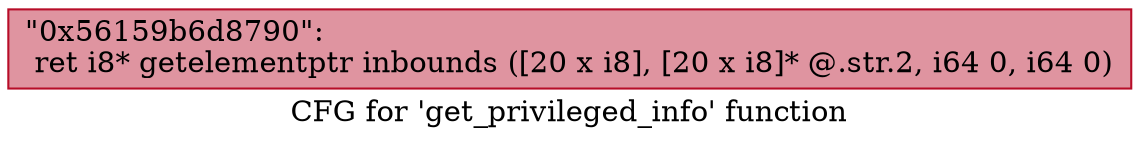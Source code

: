 digraph "CFG for 'get_privileged_info' function" {
	label="CFG for 'get_privileged_info' function";

	Node0x56159b6d8790 [shape=record,color="#b70d28ff", style=filled, fillcolor="#b70d2870",label="{\"0x56159b6d8790\":\l  ret i8* getelementptr inbounds ([20 x i8], [20 x i8]* @.str.2, i64 0, i64 0)\l}"];
}

